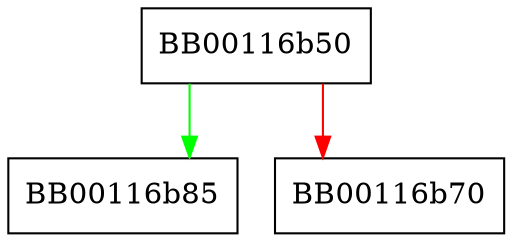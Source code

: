 digraph FUN_00116b50 {
  node [shape="box"];
  graph [splines=ortho];
  BB00116b50 -> BB00116b85 [color="green"];
  BB00116b50 -> BB00116b70 [color="red"];
}